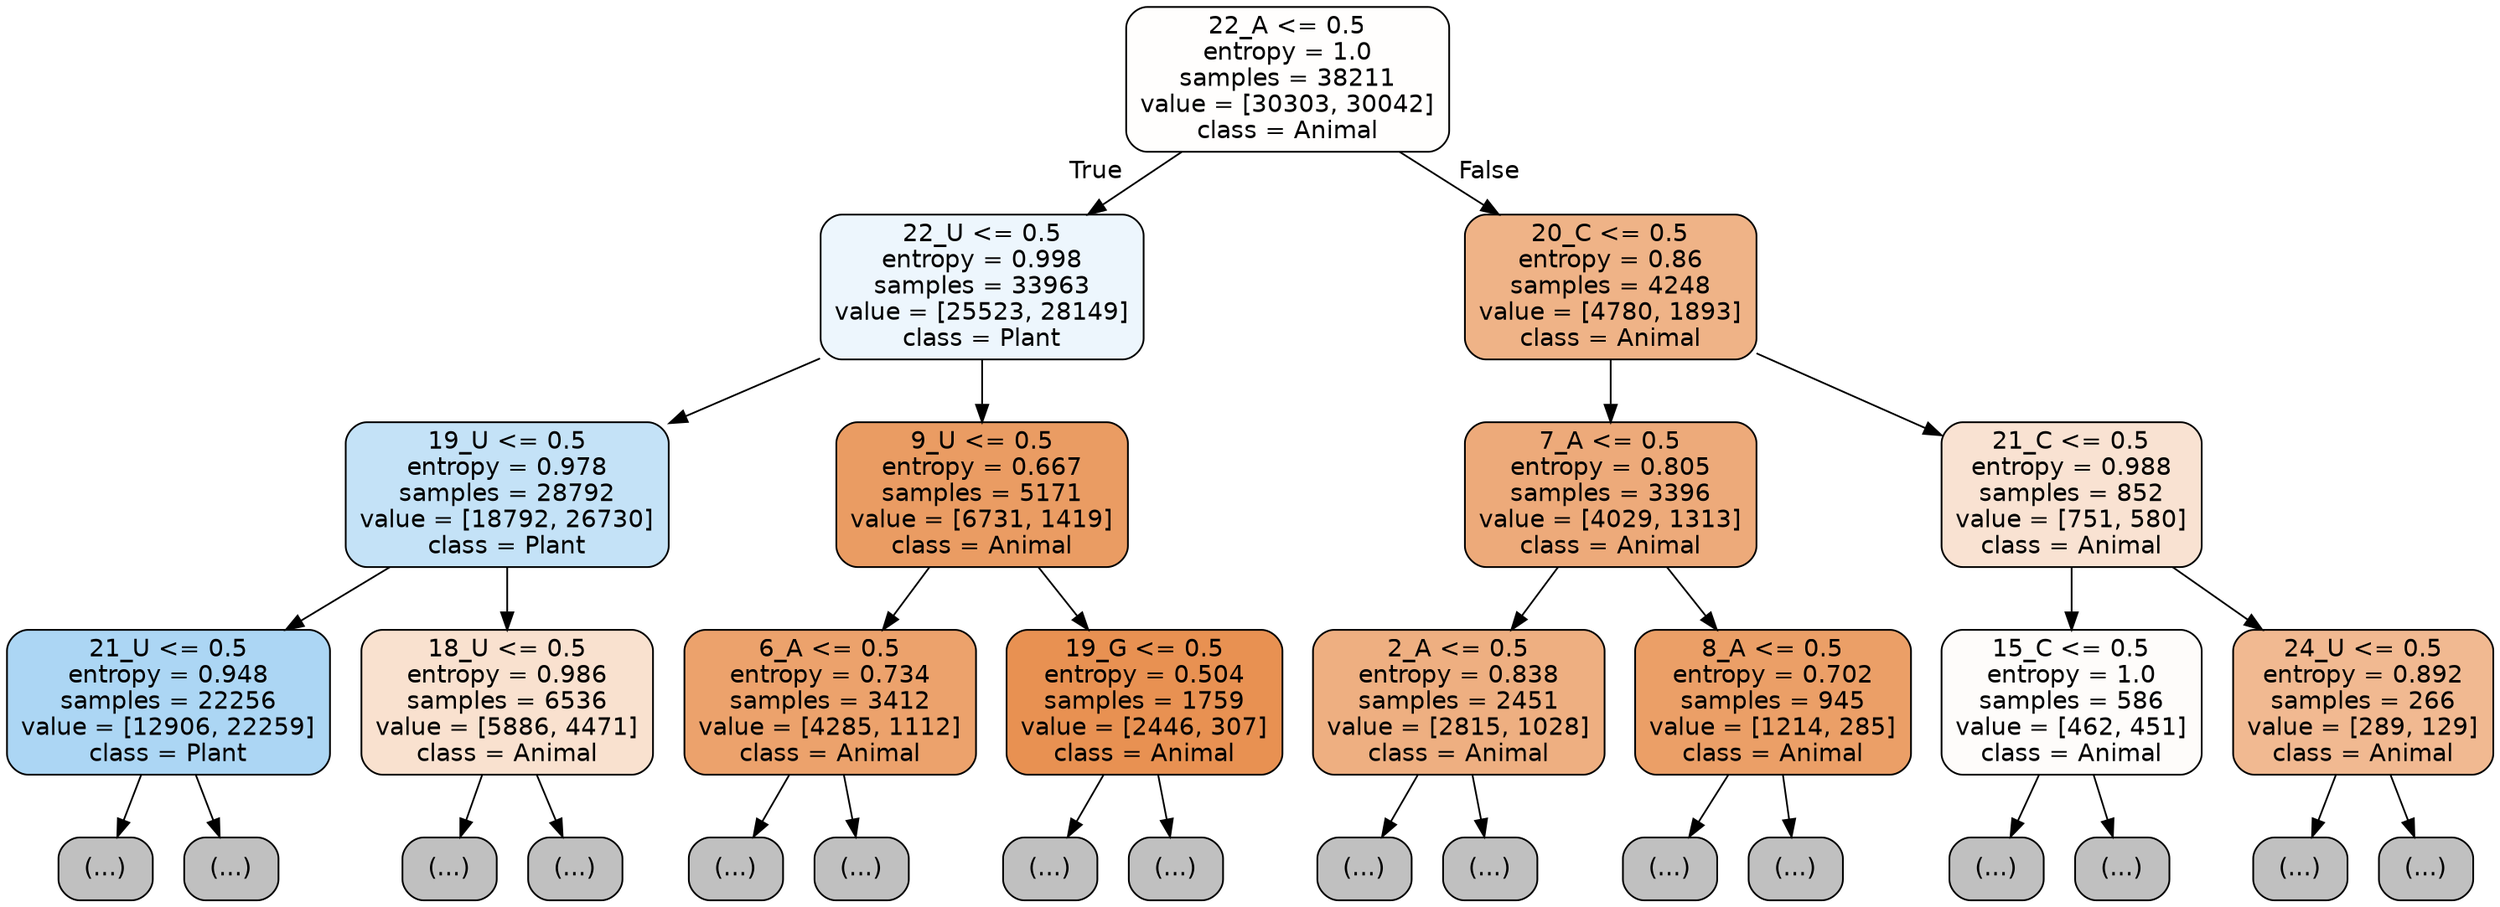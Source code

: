 digraph Tree {
node [shape=box, style="filled, rounded", color="black", fontname="helvetica"] ;
edge [fontname="helvetica"] ;
0 [label="22_A <= 0.5\nentropy = 1.0\nsamples = 38211\nvalue = [30303, 30042]\nclass = Animal", fillcolor="#fffefd"] ;
1 [label="22_U <= 0.5\nentropy = 0.998\nsamples = 33963\nvalue = [25523, 28149]\nclass = Plant", fillcolor="#edf6fd"] ;
0 -> 1 [labeldistance=2.5, labelangle=45, headlabel="True"] ;
2 [label="19_U <= 0.5\nentropy = 0.978\nsamples = 28792\nvalue = [18792, 26730]\nclass = Plant", fillcolor="#c4e2f7"] ;
1 -> 2 ;
3 [label="21_U <= 0.5\nentropy = 0.948\nsamples = 22256\nvalue = [12906, 22259]\nclass = Plant", fillcolor="#acd6f4"] ;
2 -> 3 ;
4 [label="(...)", fillcolor="#C0C0C0"] ;
3 -> 4 ;
7495 [label="(...)", fillcolor="#C0C0C0"] ;
3 -> 7495 ;
9586 [label="18_U <= 0.5\nentropy = 0.986\nsamples = 6536\nvalue = [5886, 4471]\nclass = Animal", fillcolor="#f9e1cf"] ;
2 -> 9586 ;
9587 [label="(...)", fillcolor="#C0C0C0"] ;
9586 -> 9587 ;
11946 [label="(...)", fillcolor="#C0C0C0"] ;
9586 -> 11946 ;
12925 [label="9_U <= 0.5\nentropy = 0.667\nsamples = 5171\nvalue = [6731, 1419]\nclass = Animal", fillcolor="#ea9c63"] ;
1 -> 12925 ;
12926 [label="6_A <= 0.5\nentropy = 0.734\nsamples = 3412\nvalue = [4285, 1112]\nclass = Animal", fillcolor="#eca26c"] ;
12925 -> 12926 ;
12927 [label="(...)", fillcolor="#C0C0C0"] ;
12926 -> 12927 ;
13984 [label="(...)", fillcolor="#C0C0C0"] ;
12926 -> 13984 ;
14341 [label="19_G <= 0.5\nentropy = 0.504\nsamples = 1759\nvalue = [2446, 307]\nclass = Animal", fillcolor="#e89152"] ;
12925 -> 14341 ;
14342 [label="(...)", fillcolor="#C0C0C0"] ;
14341 -> 14342 ;
14725 [label="(...)", fillcolor="#C0C0C0"] ;
14341 -> 14725 ;
14872 [label="20_C <= 0.5\nentropy = 0.86\nsamples = 4248\nvalue = [4780, 1893]\nclass = Animal", fillcolor="#efb387"] ;
0 -> 14872 [labeldistance=2.5, labelangle=-45, headlabel="False"] ;
14873 [label="7_A <= 0.5\nentropy = 0.805\nsamples = 3396\nvalue = [4029, 1313]\nclass = Animal", fillcolor="#edaa7a"] ;
14872 -> 14873 ;
14874 [label="2_A <= 0.5\nentropy = 0.838\nsamples = 2451\nvalue = [2815, 1028]\nclass = Animal", fillcolor="#eeaf81"] ;
14873 -> 14874 ;
14875 [label="(...)", fillcolor="#C0C0C0"] ;
14874 -> 14875 ;
15666 [label="(...)", fillcolor="#C0C0C0"] ;
14874 -> 15666 ;
15943 [label="8_A <= 0.5\nentropy = 0.702\nsamples = 945\nvalue = [1214, 285]\nclass = Animal", fillcolor="#eb9f67"] ;
14873 -> 15943 ;
15944 [label="(...)", fillcolor="#C0C0C0"] ;
15943 -> 15944 ;
16281 [label="(...)", fillcolor="#C0C0C0"] ;
15943 -> 16281 ;
16398 [label="21_C <= 0.5\nentropy = 0.988\nsamples = 852\nvalue = [751, 580]\nclass = Animal", fillcolor="#f9e2d2"] ;
14872 -> 16398 ;
16399 [label="15_C <= 0.5\nentropy = 1.0\nsamples = 586\nvalue = [462, 451]\nclass = Animal", fillcolor="#fefcfa"] ;
16398 -> 16399 ;
16400 [label="(...)", fillcolor="#C0C0C0"] ;
16399 -> 16400 ;
16619 [label="(...)", fillcolor="#C0C0C0"] ;
16399 -> 16619 ;
16716 [label="24_U <= 0.5\nentropy = 0.892\nsamples = 266\nvalue = [289, 129]\nclass = Animal", fillcolor="#f1b991"] ;
16398 -> 16716 ;
16717 [label="(...)", fillcolor="#C0C0C0"] ;
16716 -> 16717 ;
16852 [label="(...)", fillcolor="#C0C0C0"] ;
16716 -> 16852 ;
}